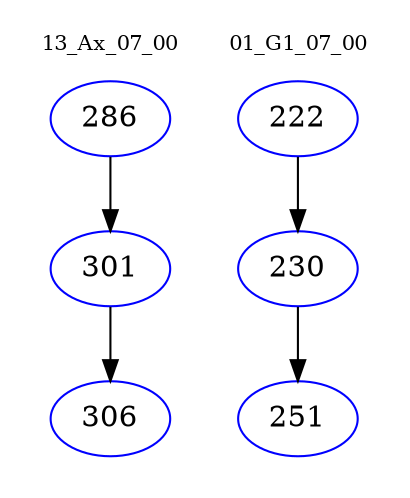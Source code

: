 digraph{
subgraph cluster_0 {
color = white
label = "13_Ax_07_00";
fontsize=10;
T0_286 [label="286", color="blue"]
T0_286 -> T0_301 [color="black"]
T0_301 [label="301", color="blue"]
T0_301 -> T0_306 [color="black"]
T0_306 [label="306", color="blue"]
}
subgraph cluster_1 {
color = white
label = "01_G1_07_00";
fontsize=10;
T1_222 [label="222", color="blue"]
T1_222 -> T1_230 [color="black"]
T1_230 [label="230", color="blue"]
T1_230 -> T1_251 [color="black"]
T1_251 [label="251", color="blue"]
}
}
